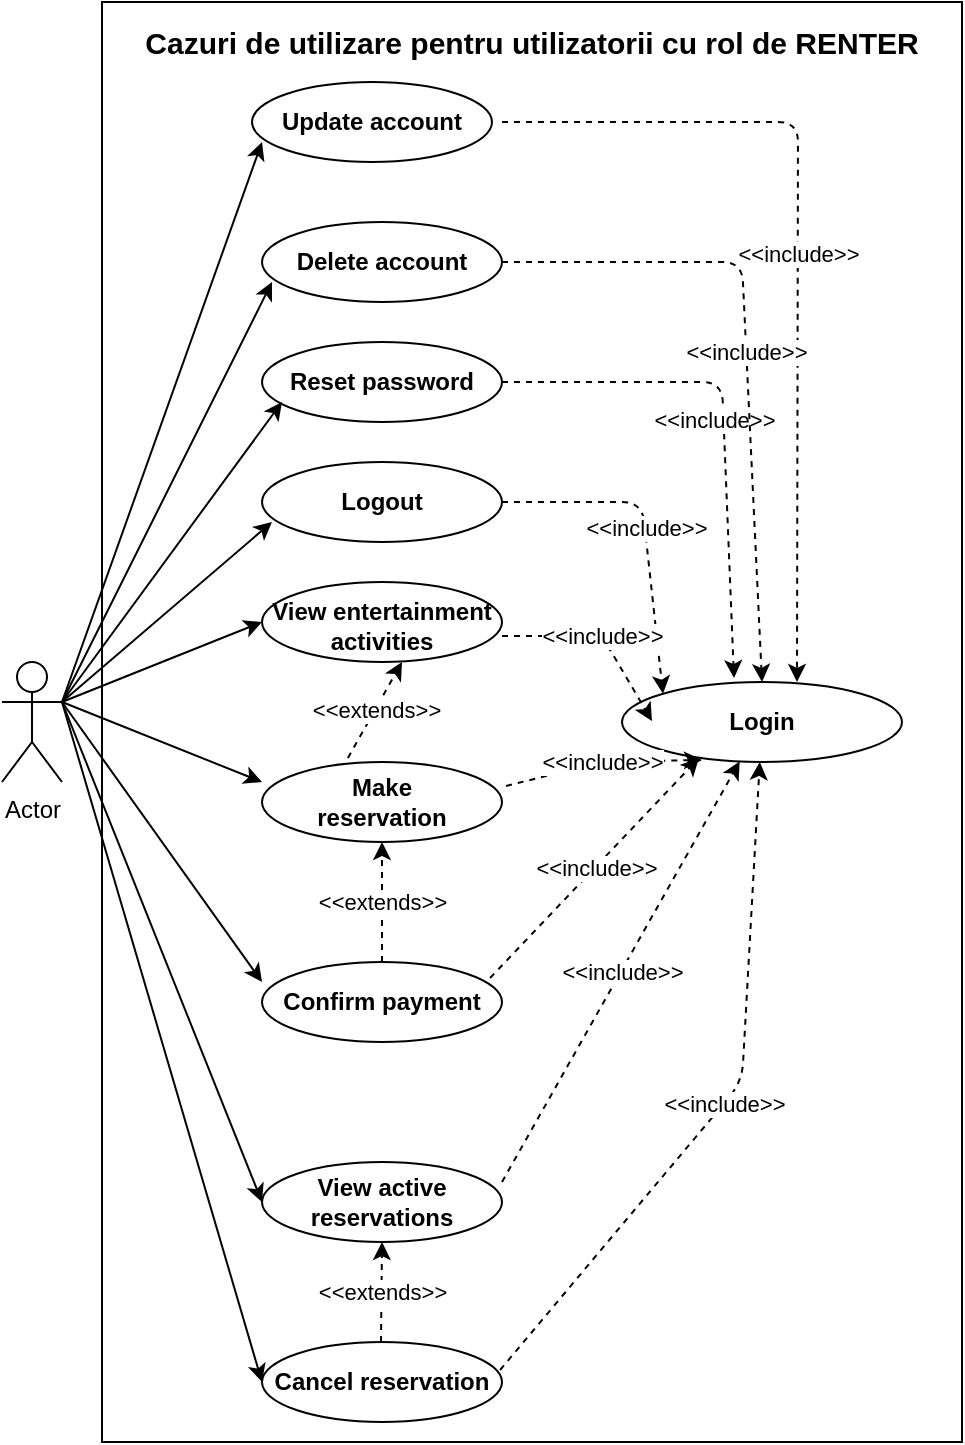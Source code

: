 <mxfile version="13.9.9" type="device"><diagram id="qrIECYCJTX6kOcz26uL2" name="Page-1"><mxGraphModel dx="1422" dy="822" grid="1" gridSize="10" guides="1" tooltips="1" connect="1" arrows="1" fold="1" page="1" pageScale="1" pageWidth="850" pageHeight="1100" math="0" shadow="0"><root><mxCell id="0"/><mxCell id="1" parent="0"/><mxCell id="KA7dhnoYAzBu0YC8GmlM-73" value="" style="rounded=0;whiteSpace=wrap;html=1;" parent="1" vertex="1"><mxGeometry x="90" y="10" width="430" height="720" as="geometry"/></mxCell><mxCell id="KA7dhnoYAzBu0YC8GmlM-15" value="" style="ellipse;whiteSpace=wrap;html=1;" parent="1" vertex="1"><mxGeometry x="170" y="490" width="120" height="40" as="geometry"/></mxCell><mxCell id="KA7dhnoYAzBu0YC8GmlM-1" value="Actor" style="shape=umlActor;verticalLabelPosition=bottom;verticalAlign=top;html=1;outlineConnect=0;" parent="1" vertex="1"><mxGeometry x="40" y="340" width="30" height="60" as="geometry"/></mxCell><mxCell id="KA7dhnoYAzBu0YC8GmlM-2" value="" style="ellipse;whiteSpace=wrap;html=1;" parent="1" vertex="1"><mxGeometry x="170" y="180" width="120" height="40" as="geometry"/></mxCell><mxCell id="KA7dhnoYAzBu0YC8GmlM-3" value="" style="ellipse;whiteSpace=wrap;html=1;" parent="1" vertex="1"><mxGeometry x="170" y="390" width="120" height="40" as="geometry"/></mxCell><mxCell id="KA7dhnoYAzBu0YC8GmlM-4" value="" style="ellipse;whiteSpace=wrap;html=1;" parent="1" vertex="1"><mxGeometry x="170" y="120" width="120" height="40" as="geometry"/></mxCell><mxCell id="KA7dhnoYAzBu0YC8GmlM-5" value="" style="ellipse;whiteSpace=wrap;html=1;" parent="1" vertex="1"><mxGeometry x="170" y="240" width="120" height="40" as="geometry"/></mxCell><mxCell id="KA7dhnoYAzBu0YC8GmlM-6" value="" style="ellipse;whiteSpace=wrap;html=1;" parent="1" vertex="1"><mxGeometry x="170" y="300" width="120" height="40" as="geometry"/></mxCell><mxCell id="KA7dhnoYAzBu0YC8GmlM-7" value="" style="ellipse;whiteSpace=wrap;html=1;" parent="1" vertex="1"><mxGeometry x="350" y="350" width="140" height="40" as="geometry"/></mxCell><mxCell id="KA7dhnoYAzBu0YC8GmlM-8" value="Delete account" style="text;html=1;strokeColor=none;fillColor=none;align=center;verticalAlign=middle;whiteSpace=wrap;rounded=0;fontStyle=1" parent="1" vertex="1"><mxGeometry x="180" y="130" width="100" height="20" as="geometry"/></mxCell><mxCell id="KA7dhnoYAzBu0YC8GmlM-9" value="Reset password" style="text;html=1;strokeColor=none;fillColor=none;align=center;verticalAlign=middle;whiteSpace=wrap;rounded=0;fontStyle=1" parent="1" vertex="1"><mxGeometry x="180" y="190" width="100" height="20" as="geometry"/></mxCell><mxCell id="KA7dhnoYAzBu0YC8GmlM-10" value="Logout" style="text;html=1;strokeColor=none;fillColor=none;align=center;verticalAlign=middle;whiteSpace=wrap;rounded=0;fontStyle=1" parent="1" vertex="1"><mxGeometry x="210" y="250" width="40" height="20" as="geometry"/></mxCell><mxCell id="KA7dhnoYAzBu0YC8GmlM-11" value="View entertainment activities" style="text;html=1;strokeColor=none;fillColor=none;align=center;verticalAlign=middle;whiteSpace=wrap;rounded=0;fontStyle=1" parent="1" vertex="1"><mxGeometry x="170" y="312" width="120" height="20" as="geometry"/></mxCell><mxCell id="KA7dhnoYAzBu0YC8GmlM-12" value="Make reservation" style="text;html=1;strokeColor=none;fillColor=none;align=center;verticalAlign=middle;whiteSpace=wrap;rounded=0;fontStyle=1" parent="1" vertex="1"><mxGeometry x="180" y="400" width="100" height="20" as="geometry"/></mxCell><mxCell id="KA7dhnoYAzBu0YC8GmlM-13" value="Confirm payment" style="text;html=1;strokeColor=none;fillColor=none;align=center;verticalAlign=middle;whiteSpace=wrap;rounded=0;fontStyle=1" parent="1" vertex="1"><mxGeometry x="160" y="500" width="140" height="20" as="geometry"/></mxCell><mxCell id="KA7dhnoYAzBu0YC8GmlM-14" value="" style="ellipse;whiteSpace=wrap;html=1;" parent="1" vertex="1"><mxGeometry x="170" y="590" width="120" height="40" as="geometry"/></mxCell><mxCell id="KA7dhnoYAzBu0YC8GmlM-17" value="View active reservations" style="text;html=1;strokeColor=none;fillColor=none;align=center;verticalAlign=middle;whiteSpace=wrap;rounded=0;fontStyle=1" parent="1" vertex="1"><mxGeometry x="170" y="600" width="120" height="20" as="geometry"/></mxCell><mxCell id="KA7dhnoYAzBu0YC8GmlM-19" value="" style="ellipse;whiteSpace=wrap;html=1;" parent="1" vertex="1"><mxGeometry x="170" y="680" width="120" height="40" as="geometry"/></mxCell><mxCell id="KA7dhnoYAzBu0YC8GmlM-20" value="Cancel reservation" style="text;html=1;strokeColor=none;fillColor=none;align=center;verticalAlign=middle;whiteSpace=wrap;rounded=0;fontStyle=1" parent="1" vertex="1"><mxGeometry x="175" y="690" width="110" height="20" as="geometry"/></mxCell><mxCell id="KA7dhnoYAzBu0YC8GmlM-23" value="Login" style="text;html=1;strokeColor=none;fillColor=none;align=center;verticalAlign=middle;whiteSpace=wrap;rounded=0;fontStyle=1" parent="1" vertex="1"><mxGeometry x="400" y="360" width="40" height="20" as="geometry"/></mxCell><mxCell id="KA7dhnoYAzBu0YC8GmlM-24" value="" style="endArrow=classic;html=1;exitX=1;exitY=0.333;exitDx=0;exitDy=0;exitPerimeter=0;" parent="1" source="KA7dhnoYAzBu0YC8GmlM-1" edge="1"><mxGeometry width="50" height="50" relative="1" as="geometry"><mxPoint x="125" y="200" as="sourcePoint"/><mxPoint x="175" y="150" as="targetPoint"/></mxGeometry></mxCell><mxCell id="KA7dhnoYAzBu0YC8GmlM-25" value="" style="endArrow=classic;html=1;" parent="1" edge="1"><mxGeometry width="50" height="50" relative="1" as="geometry"><mxPoint x="70" y="360" as="sourcePoint"/><mxPoint x="180" y="210" as="targetPoint"/></mxGeometry></mxCell><mxCell id="KA7dhnoYAzBu0YC8GmlM-26" value="" style="endArrow=classic;html=1;" parent="1" edge="1"><mxGeometry width="50" height="50" relative="1" as="geometry"><mxPoint x="70" y="360" as="sourcePoint"/><mxPoint x="175" y="270" as="targetPoint"/></mxGeometry></mxCell><mxCell id="KA7dhnoYAzBu0YC8GmlM-27" value="" style="endArrow=classic;html=1;" parent="1" edge="1"><mxGeometry width="50" height="50" relative="1" as="geometry"><mxPoint x="70" y="360" as="sourcePoint"/><mxPoint x="170" y="320" as="targetPoint"/></mxGeometry></mxCell><mxCell id="KA7dhnoYAzBu0YC8GmlM-28" value="" style="endArrow=classic;html=1;" parent="1" edge="1"><mxGeometry width="50" height="50" relative="1" as="geometry"><mxPoint x="70" y="360" as="sourcePoint"/><mxPoint x="170" y="400" as="targetPoint"/></mxGeometry></mxCell><mxCell id="KA7dhnoYAzBu0YC8GmlM-29" value="" style="endArrow=classic;html=1;exitX=1;exitY=0.333;exitDx=0;exitDy=0;exitPerimeter=0;" parent="1" source="KA7dhnoYAzBu0YC8GmlM-1" edge="1"><mxGeometry width="50" height="50" relative="1" as="geometry"><mxPoint x="120" y="550" as="sourcePoint"/><mxPoint x="170" y="500" as="targetPoint"/></mxGeometry></mxCell><mxCell id="KA7dhnoYAzBu0YC8GmlM-30" value="" style="endArrow=classic;html=1;" parent="1" edge="1"><mxGeometry width="50" height="50" relative="1" as="geometry"><mxPoint x="70" y="360" as="sourcePoint"/><mxPoint x="170" y="610" as="targetPoint"/></mxGeometry></mxCell><mxCell id="KA7dhnoYAzBu0YC8GmlM-31" value="" style="endArrow=classic;html=1;" parent="1" edge="1"><mxGeometry width="50" height="50" relative="1" as="geometry"><mxPoint x="70" y="360" as="sourcePoint"/><mxPoint x="170" y="700" as="targetPoint"/></mxGeometry></mxCell><mxCell id="KA7dhnoYAzBu0YC8GmlM-50" value="" style="endArrow=classic;html=1;dashed=1;entryX=0.625;entryY=0;entryDx=0;entryDy=0;entryPerimeter=0;" parent="1" target="KA7dhnoYAzBu0YC8GmlM-7" edge="1"><mxGeometry relative="1" as="geometry"><mxPoint x="290" y="70" as="sourcePoint"/><mxPoint x="405" y="139.5" as="targetPoint"/><Array as="points"><mxPoint x="438" y="70"/></Array></mxGeometry></mxCell><mxCell id="KA7dhnoYAzBu0YC8GmlM-51" value="&amp;lt;&amp;lt;include&amp;gt;&amp;gt;" style="edgeLabel;resizable=0;html=1;align=center;verticalAlign=middle;" parent="KA7dhnoYAzBu0YC8GmlM-50" connectable="0" vertex="1"><mxGeometry relative="1" as="geometry"/></mxCell><mxCell id="KA7dhnoYAzBu0YC8GmlM-52" value="" style="endArrow=classic;html=1;dashed=1;entryX=0.4;entryY=-0.05;entryDx=0;entryDy=0;entryPerimeter=0;exitX=1;exitY=0.5;exitDx=0;exitDy=0;" parent="1" source="KA7dhnoYAzBu0YC8GmlM-2" target="KA7dhnoYAzBu0YC8GmlM-7" edge="1"><mxGeometry relative="1" as="geometry"><mxPoint x="280" y="269" as="sourcePoint"/><mxPoint x="380" y="269" as="targetPoint"/><Array as="points"><mxPoint x="400" y="200"/></Array></mxGeometry></mxCell><mxCell id="KA7dhnoYAzBu0YC8GmlM-53" value="&amp;lt;&amp;lt;include&amp;gt;&amp;gt;" style="edgeLabel;resizable=0;html=1;align=center;verticalAlign=middle;" parent="KA7dhnoYAzBu0YC8GmlM-52" connectable="0" vertex="1"><mxGeometry relative="1" as="geometry"><mxPoint x="-5" as="offset"/></mxGeometry></mxCell><mxCell id="KA7dhnoYAzBu0YC8GmlM-54" value="" style="endArrow=classic;html=1;dashed=1;entryX=0;entryY=0;entryDx=0;entryDy=0;exitX=1;exitY=0.5;exitDx=0;exitDy=0;" parent="1" source="KA7dhnoYAzBu0YC8GmlM-5" target="KA7dhnoYAzBu0YC8GmlM-7" edge="1"><mxGeometry relative="1" as="geometry"><mxPoint x="285" y="280" as="sourcePoint"/><mxPoint x="385" y="280" as="targetPoint"/><Array as="points"><mxPoint x="360" y="260"/></Array></mxGeometry></mxCell><mxCell id="KA7dhnoYAzBu0YC8GmlM-55" value="&amp;lt;&amp;lt;include&amp;gt;&amp;gt;" style="edgeLabel;resizable=0;html=1;align=center;verticalAlign=middle;" parent="KA7dhnoYAzBu0YC8GmlM-54" connectable="0" vertex="1"><mxGeometry relative="1" as="geometry"/></mxCell><mxCell id="KA7dhnoYAzBu0YC8GmlM-56" value="" style="endArrow=classic;html=1;dashed=1;exitX=1;exitY=0.75;exitDx=0;exitDy=0;" parent="1" source="KA7dhnoYAzBu0YC8GmlM-11" edge="1"><mxGeometry relative="1" as="geometry"><mxPoint x="265" y="369.5" as="sourcePoint"/><mxPoint x="365" y="369.5" as="targetPoint"/><Array as="points"><mxPoint x="340" y="327"/></Array></mxGeometry></mxCell><mxCell id="KA7dhnoYAzBu0YC8GmlM-57" value="&amp;lt;&amp;lt;include&amp;gt;&amp;gt;" style="edgeLabel;resizable=0;html=1;align=center;verticalAlign=middle;" parent="KA7dhnoYAzBu0YC8GmlM-56" connectable="0" vertex="1"><mxGeometry relative="1" as="geometry"/></mxCell><mxCell id="KA7dhnoYAzBu0YC8GmlM-58" value="" style="endArrow=classic;html=1;dashed=1;exitX=1.017;exitY=0.3;exitDx=0;exitDy=0;exitPerimeter=0;" parent="1" source="KA7dhnoYAzBu0YC8GmlM-3" edge="1"><mxGeometry relative="1" as="geometry"><mxPoint x="290" y="389" as="sourcePoint"/><mxPoint x="390" y="389" as="targetPoint"/><Array as="points"><mxPoint x="340" y="390"/></Array></mxGeometry></mxCell><mxCell id="KA7dhnoYAzBu0YC8GmlM-59" value="&amp;lt;&amp;lt;include&amp;gt;&amp;gt;" style="edgeLabel;resizable=0;html=1;align=center;verticalAlign=middle;" parent="KA7dhnoYAzBu0YC8GmlM-58" connectable="0" vertex="1"><mxGeometry relative="1" as="geometry"/></mxCell><mxCell id="KA7dhnoYAzBu0YC8GmlM-60" value="" style="endArrow=classic;html=1;dashed=1;exitX=0.358;exitY=-0.05;exitDx=0;exitDy=0;exitPerimeter=0;" parent="1" source="KA7dhnoYAzBu0YC8GmlM-3" edge="1"><mxGeometry relative="1" as="geometry"><mxPoint x="140" y="340" as="sourcePoint"/><mxPoint x="240" y="340" as="targetPoint"/><Array as="points"/></mxGeometry></mxCell><mxCell id="KA7dhnoYAzBu0YC8GmlM-61" value="&amp;lt;&amp;lt;extends&amp;gt;&amp;gt;" style="edgeLabel;resizable=0;html=1;align=center;verticalAlign=middle;" parent="KA7dhnoYAzBu0YC8GmlM-60" connectable="0" vertex="1"><mxGeometry relative="1" as="geometry"/></mxCell><mxCell id="KA7dhnoYAzBu0YC8GmlM-62" value="" style="endArrow=classic;html=1;dashed=1;entryX=0.275;entryY=0.95;entryDx=0;entryDy=0;exitX=0.886;exitY=-0.1;exitDx=0;exitDy=0;exitPerimeter=0;entryPerimeter=0;" parent="1" source="KA7dhnoYAzBu0YC8GmlM-13" target="KA7dhnoYAzBu0YC8GmlM-7" edge="1"><mxGeometry relative="1" as="geometry"><mxPoint x="430" y="500" as="sourcePoint"/><mxPoint x="530" y="500" as="targetPoint"/><Array as="points"/></mxGeometry></mxCell><mxCell id="KA7dhnoYAzBu0YC8GmlM-63" value="&amp;lt;&amp;lt;include&amp;gt;&amp;gt;" style="edgeLabel;resizable=0;html=1;align=center;verticalAlign=middle;" parent="KA7dhnoYAzBu0YC8GmlM-62" connectable="0" vertex="1"><mxGeometry relative="1" as="geometry"/></mxCell><mxCell id="KA7dhnoYAzBu0YC8GmlM-64" value="" style="endArrow=classic;html=1;dashed=1;entryX=0.5;entryY=1;entryDx=0;entryDy=0;exitX=0.5;exitY=0;exitDx=0;exitDy=0;" parent="1" source="KA7dhnoYAzBu0YC8GmlM-15" target="KA7dhnoYAzBu0YC8GmlM-3" edge="1"><mxGeometry relative="1" as="geometry"><mxPoint x="440" y="510" as="sourcePoint"/><mxPoint x="540" y="510" as="targetPoint"/><Array as="points"/></mxGeometry></mxCell><mxCell id="KA7dhnoYAzBu0YC8GmlM-65" value="&amp;lt;&amp;lt;extends&amp;gt;&amp;gt;" style="edgeLabel;resizable=0;html=1;align=center;verticalAlign=middle;" parent="KA7dhnoYAzBu0YC8GmlM-64" connectable="0" vertex="1"><mxGeometry relative="1" as="geometry"/></mxCell><mxCell id="KA7dhnoYAzBu0YC8GmlM-66" value="" style="endArrow=classic;html=1;dashed=1;exitX=1;exitY=0;exitDx=0;exitDy=0;" parent="1" source="KA7dhnoYAzBu0YC8GmlM-17" target="KA7dhnoYAzBu0YC8GmlM-7" edge="1"><mxGeometry relative="1" as="geometry"><mxPoint x="450" y="520" as="sourcePoint"/><mxPoint x="550" y="520" as="targetPoint"/><Array as="points"/></mxGeometry></mxCell><mxCell id="KA7dhnoYAzBu0YC8GmlM-67" value="&amp;lt;&amp;lt;include&amp;gt;&amp;gt;" style="edgeLabel;resizable=0;html=1;align=center;verticalAlign=middle;" parent="KA7dhnoYAzBu0YC8GmlM-66" connectable="0" vertex="1"><mxGeometry relative="1" as="geometry"/></mxCell><mxCell id="KA7dhnoYAzBu0YC8GmlM-68" value="" style="endArrow=classic;html=1;dashed=1;exitX=0.992;exitY=0.35;exitDx=0;exitDy=0;exitPerimeter=0;" parent="1" source="KA7dhnoYAzBu0YC8GmlM-19" target="KA7dhnoYAzBu0YC8GmlM-7" edge="1"><mxGeometry relative="1" as="geometry"><mxPoint x="460" y="530" as="sourcePoint"/><mxPoint x="560" y="530" as="targetPoint"/><Array as="points"><mxPoint x="410" y="550"/></Array></mxGeometry></mxCell><mxCell id="KA7dhnoYAzBu0YC8GmlM-69" value="&amp;lt;&amp;lt;include&amp;gt;&amp;gt;" style="edgeLabel;resizable=0;html=1;align=center;verticalAlign=middle;" parent="KA7dhnoYAzBu0YC8GmlM-68" connectable="0" vertex="1"><mxGeometry relative="1" as="geometry"/></mxCell><mxCell id="KA7dhnoYAzBu0YC8GmlM-74" value="Cazuri de utilizare pentru utilizatorii cu rol de RENTER" style="text;html=1;strokeColor=none;fillColor=none;align=center;verticalAlign=middle;whiteSpace=wrap;rounded=0;fontSize=15;fontStyle=1" parent="1" vertex="1"><mxGeometry x="110" y="20" width="390" height="20" as="geometry"/></mxCell><mxCell id="I_iJIOi3wYqlkuez_d2J-1" value="" style="endArrow=classic;html=1;dashed=1;exitX=0.5;exitY=0;exitDx=0;exitDy=0;" parent="1" edge="1"><mxGeometry relative="1" as="geometry"><mxPoint x="229.5" y="680" as="sourcePoint"/><mxPoint x="230" y="630" as="targetPoint"/><Array as="points"/></mxGeometry></mxCell><mxCell id="I_iJIOi3wYqlkuez_d2J-2" value="&amp;lt;&amp;lt;extends&amp;gt;&amp;gt;" style="edgeLabel;resizable=0;html=1;align=center;verticalAlign=middle;" parent="I_iJIOi3wYqlkuez_d2J-1" connectable="0" vertex="1"><mxGeometry relative="1" as="geometry"/></mxCell><mxCell id="NQGzxiujSc-_WKvPybiE-1" value="" style="ellipse;whiteSpace=wrap;html=1;" vertex="1" parent="1"><mxGeometry x="165" y="50" width="120" height="40" as="geometry"/></mxCell><mxCell id="NQGzxiujSc-_WKvPybiE-2" value="Update account" style="text;html=1;strokeColor=none;fillColor=none;align=center;verticalAlign=middle;whiteSpace=wrap;rounded=0;fontStyle=1" vertex="1" parent="1"><mxGeometry x="175" y="60" width="100" height="20" as="geometry"/></mxCell><mxCell id="NQGzxiujSc-_WKvPybiE-3" value="" style="endArrow=classic;html=1;dashed=1;entryX=0.5;entryY=0;entryDx=0;entryDy=0;" edge="1" parent="1" target="KA7dhnoYAzBu0YC8GmlM-7"><mxGeometry relative="1" as="geometry"><mxPoint x="290" y="140" as="sourcePoint"/><mxPoint x="437.5" y="420" as="targetPoint"/><Array as="points"><mxPoint x="410" y="140"/></Array></mxGeometry></mxCell><mxCell id="NQGzxiujSc-_WKvPybiE-4" value="&amp;lt;&amp;lt;include&amp;gt;&amp;gt;" style="edgeLabel;resizable=0;html=1;align=center;verticalAlign=middle;" connectable="0" vertex="1" parent="NQGzxiujSc-_WKvPybiE-3"><mxGeometry relative="1" as="geometry"/></mxCell><mxCell id="NQGzxiujSc-_WKvPybiE-5" value="" style="endArrow=classic;html=1;" edge="1" parent="1"><mxGeometry width="50" height="50" relative="1" as="geometry"><mxPoint x="70" y="360" as="sourcePoint"/><mxPoint x="170" y="80" as="targetPoint"/></mxGeometry></mxCell></root></mxGraphModel></diagram></mxfile>